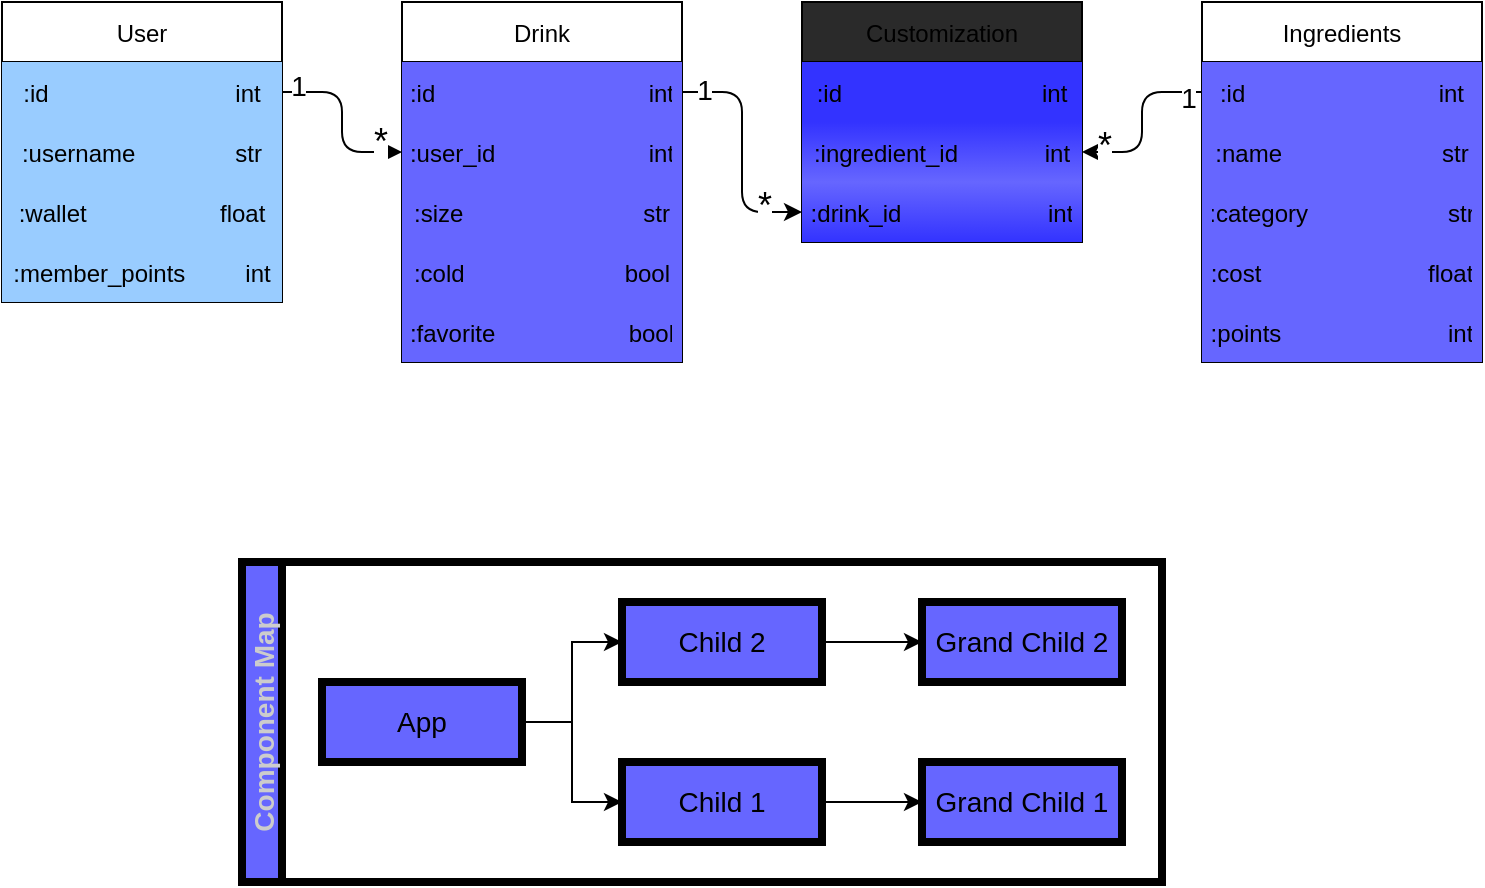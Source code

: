 <mxfile>
    <diagram id="2HZyWjy0fr6DkIYrPwHL" name="Page-1">
        <mxGraphModel dx="449" dy="291" grid="1" gridSize="10" guides="1" tooltips="1" connect="1" arrows="1" fold="1" page="1" pageScale="1" pageWidth="850" pageHeight="1100" math="0" shadow="0">
            <root>
                <mxCell id="0"/>
                <mxCell id="1" parent="0"/>
                <mxCell id="2" value="User" style="swimlane;fontStyle=0;childLayout=stackLayout;horizontal=1;startSize=30;horizontalStack=0;resizeParent=1;resizeParentMax=0;resizeLast=0;collapsible=1;marginBottom=0;" parent="1" vertex="1">
                    <mxGeometry x="80" y="120" width="140" height="150" as="geometry"/>
                </mxCell>
                <mxCell id="3" value=":id                            int" style="text;strokeColor=none;fillColor=#99CCFF;align=center;verticalAlign=middle;spacingLeft=4;spacingRight=4;overflow=hidden;points=[[0,0.5],[1,0.5]];portConstraint=eastwest;rotatable=0;" parent="2" vertex="1">
                    <mxGeometry y="30" width="140" height="30" as="geometry"/>
                </mxCell>
                <mxCell id="4" value=":username               str" style="text;strokeColor=none;fillColor=#99CCFF;align=center;verticalAlign=middle;spacingLeft=4;spacingRight=4;overflow=hidden;points=[[0,0.5],[1,0.5]];portConstraint=eastwest;rotatable=0;" parent="2" vertex="1">
                    <mxGeometry y="60" width="140" height="30" as="geometry"/>
                </mxCell>
                <mxCell id="8" value=":wallet                    float" style="text;strokeColor=none;fillColor=#99CCFF;align=center;verticalAlign=middle;spacingLeft=4;spacingRight=4;overflow=hidden;points=[[0,0.5],[1,0.5]];portConstraint=eastwest;rotatable=0;" parent="2" vertex="1">
                    <mxGeometry y="90" width="140" height="30" as="geometry"/>
                </mxCell>
                <mxCell id="7" value=":member_points         int" style="text;strokeColor=none;fillColor=#99CCFF;align=center;verticalAlign=middle;spacingLeft=4;spacingRight=4;overflow=hidden;points=[[0,0.5],[1,0.5]];portConstraint=eastwest;rotatable=0;" parent="2" vertex="1">
                    <mxGeometry y="120" width="140" height="30" as="geometry"/>
                </mxCell>
                <mxCell id="9" value="Drink" style="swimlane;fontStyle=0;childLayout=stackLayout;horizontal=1;startSize=30;horizontalStack=0;resizeParent=1;resizeParentMax=0;resizeLast=0;collapsible=1;marginBottom=0;" parent="1" vertex="1">
                    <mxGeometry x="280" y="120" width="140" height="180" as="geometry"/>
                </mxCell>
                <mxCell id="10" value=":id                                int" style="text;strokeColor=none;fillColor=#6666FF;align=center;verticalAlign=middle;spacingLeft=4;spacingRight=4;overflow=hidden;points=[[0,0.5],[1,0.5]];portConstraint=eastwest;rotatable=0;" parent="9" vertex="1">
                    <mxGeometry y="30" width="140" height="30" as="geometry"/>
                </mxCell>
                <mxCell id="15" value=":user_id                       int" style="text;strokeColor=none;fillColor=#6666FF;align=center;verticalAlign=middle;spacingLeft=4;spacingRight=4;overflow=hidden;points=[[0,0.5],[1,0.5]];portConstraint=eastwest;rotatable=0;" parent="9" vertex="1">
                    <mxGeometry y="60" width="140" height="30" as="geometry"/>
                </mxCell>
                <mxCell id="78" value=":size                           str" style="text;strokeColor=none;fillColor=#6666FF;align=center;verticalAlign=middle;spacingLeft=4;spacingRight=4;overflow=hidden;points=[[0,0.5],[1,0.5]];portConstraint=eastwest;rotatable=0;" vertex="1" parent="9">
                    <mxGeometry y="90" width="140" height="30" as="geometry"/>
                </mxCell>
                <mxCell id="79" value=":cold                        bool" style="text;strokeColor=none;fillColor=#6666FF;align=center;verticalAlign=middle;spacingLeft=4;spacingRight=4;overflow=hidden;points=[[0,0.5],[1,0.5]];portConstraint=eastwest;rotatable=0;" vertex="1" parent="9">
                    <mxGeometry y="120" width="140" height="30" as="geometry"/>
                </mxCell>
                <mxCell id="29" value=":favorite                    bool" style="text;strokeColor=none;fillColor=#6666FF;align=center;verticalAlign=middle;spacingLeft=4;spacingRight=4;overflow=hidden;points=[[0,0.5],[1,0.5]];portConstraint=eastwest;rotatable=0;" parent="9" vertex="1">
                    <mxGeometry y="150" width="140" height="30" as="geometry"/>
                </mxCell>
                <mxCell id="16" value="" style="edgeStyle=elbowEdgeStyle;elbow=horizontal;endArrow=classic;html=1;exitX=1;exitY=0.5;exitDx=0;exitDy=0;entryX=0;entryY=0.5;entryDx=0;entryDy=0;" parent="1" source="3" target="15" edge="1">
                    <mxGeometry width="50" height="50" relative="1" as="geometry">
                        <mxPoint x="270" y="360" as="sourcePoint"/>
                        <mxPoint x="320" y="310" as="targetPoint"/>
                    </mxGeometry>
                </mxCell>
                <mxCell id="41" value="&lt;font style=&quot;font-size: 14px&quot;&gt;1&lt;/font&gt;" style="edgeLabel;html=1;align=center;verticalAlign=middle;resizable=0;points=[];" parent="16" vertex="1" connectable="0">
                    <mxGeometry x="-0.83" y="3" relative="1" as="geometry">
                        <mxPoint as="offset"/>
                    </mxGeometry>
                </mxCell>
                <mxCell id="42" value="&lt;font style=&quot;font-size: 18px&quot;&gt;*&lt;/font&gt;" style="edgeLabel;html=1;align=center;verticalAlign=middle;resizable=0;points=[];" parent="16" vertex="1" connectable="0">
                    <mxGeometry x="0.741" y="5" relative="1" as="geometry">
                        <mxPoint as="offset"/>
                    </mxGeometry>
                </mxCell>
                <mxCell id="17" value="Ingredients" style="swimlane;fontStyle=0;childLayout=stackLayout;horizontal=1;startSize=30;horizontalStack=0;resizeParent=1;resizeParentMax=0;resizeLast=0;collapsible=1;marginBottom=0;" parent="1" vertex="1">
                    <mxGeometry x="680" y="120" width="140" height="180" as="geometry"/>
                </mxCell>
                <mxCell id="18" value=":id                             int" style="text;strokeColor=none;fillColor=#6666FF;align=center;verticalAlign=middle;spacingLeft=4;spacingRight=4;overflow=hidden;points=[[0,0.5],[1,0.5]];portConstraint=eastwest;rotatable=0;" parent="17" vertex="1">
                    <mxGeometry y="30" width="140" height="30" as="geometry"/>
                </mxCell>
                <mxCell id="19" value=":name                        str" style="text;strokeColor=none;fillColor=#6666FF;align=center;verticalAlign=middle;spacingLeft=4;spacingRight=4;overflow=hidden;points=[[0,0.5],[1,0.5]];portConstraint=eastwest;rotatable=0;" parent="17" vertex="1">
                    <mxGeometry y="60" width="140" height="30" as="geometry"/>
                </mxCell>
                <mxCell id="81" value=":category                     str" style="text;strokeColor=none;fillColor=#6666FF;align=center;verticalAlign=middle;spacingLeft=4;spacingRight=4;overflow=hidden;points=[[0,0.5],[1,0.5]];portConstraint=eastwest;rotatable=0;" vertex="1" parent="17">
                    <mxGeometry y="90" width="140" height="30" as="geometry"/>
                </mxCell>
                <mxCell id="34" value=":cost                         float" style="text;strokeColor=none;fillColor=#6666FF;align=center;verticalAlign=middle;spacingLeft=4;spacingRight=4;overflow=hidden;points=[[0,0.5],[1,0.5]];portConstraint=eastwest;rotatable=0;" parent="17" vertex="1">
                    <mxGeometry y="120" width="140" height="30" as="geometry"/>
                </mxCell>
                <mxCell id="22" value=":points                         int" style="text;strokeColor=none;fillColor=#6666FF;align=center;verticalAlign=middle;spacingLeft=4;spacingRight=4;overflow=hidden;points=[[0,0.5],[1,0.5]];portConstraint=eastwest;rotatable=0;" parent="17" vertex="1">
                    <mxGeometry y="150" width="140" height="30" as="geometry"/>
                </mxCell>
                <mxCell id="30" value="Customization" style="swimlane;fontStyle=0;childLayout=stackLayout;horizontal=1;startSize=30;horizontalStack=0;resizeParent=1;resizeParentMax=0;resizeLast=0;collapsible=1;marginBottom=0;fillColor=#2A2A2A;" parent="1" vertex="1">
                    <mxGeometry x="480" y="120" width="140" height="120" as="geometry"/>
                </mxCell>
                <mxCell id="76" value=":id                              int" style="text;strokeColor=none;fillColor=#3333FF;align=center;verticalAlign=middle;spacingLeft=4;spacingRight=4;overflow=hidden;points=[[0,0.5],[1,0.5]];portConstraint=eastwest;rotatable=0;" parent="30" vertex="1">
                    <mxGeometry y="30" width="140" height="30" as="geometry"/>
                </mxCell>
                <mxCell id="21" value=":ingredient_id             int" style="text;strokeColor=none;fillColor=#3333FF;align=center;verticalAlign=middle;spacingLeft=4;spacingRight=4;overflow=hidden;points=[[0,0.5],[1,0.5]];portConstraint=eastwest;rotatable=0;gradientColor=#6666FF;gradientDirection=south;" parent="30" vertex="1">
                    <mxGeometry y="60" width="140" height="30" as="geometry"/>
                </mxCell>
                <mxCell id="20" value=":drink_id                      int" style="text;strokeColor=none;fillColor=#3333FF;align=center;verticalAlign=middle;spacingLeft=4;spacingRight=4;overflow=hidden;points=[[0,0.5],[1,0.5]];portConstraint=eastwest;rotatable=0;gradientColor=#6666FF;gradientDirection=north;" parent="30" vertex="1">
                    <mxGeometry y="90" width="140" height="30" as="geometry"/>
                </mxCell>
                <mxCell id="36" value="" style="edgeStyle=elbowEdgeStyle;elbow=horizontal;endArrow=classic;html=1;exitX=1;exitY=0.5;exitDx=0;exitDy=0;entryX=0;entryY=0.5;entryDx=0;entryDy=0;" parent="1" source="10" target="20" edge="1">
                    <mxGeometry width="50" height="50" relative="1" as="geometry">
                        <mxPoint x="400" y="360" as="sourcePoint"/>
                        <mxPoint x="480" y="330" as="targetPoint"/>
                        <Array as="points">
                            <mxPoint x="450" y="225"/>
                        </Array>
                    </mxGeometry>
                </mxCell>
                <mxCell id="43" value="&lt;font style=&quot;font-size: 14px&quot;&gt;1&lt;/font&gt;" style="edgeLabel;html=1;align=center;verticalAlign=middle;resizable=0;points=[];" parent="36" vertex="1" connectable="0">
                    <mxGeometry x="-0.82" y="1" relative="1" as="geometry">
                        <mxPoint as="offset"/>
                    </mxGeometry>
                </mxCell>
                <mxCell id="44" value="&lt;font style=&quot;font-size: 18px&quot;&gt;*&lt;/font&gt;" style="edgeLabel;html=1;align=center;verticalAlign=middle;resizable=0;points=[];" parent="36" vertex="1" connectable="0">
                    <mxGeometry x="0.686" y="3" relative="1" as="geometry">
                        <mxPoint as="offset"/>
                    </mxGeometry>
                </mxCell>
                <mxCell id="37" value="" style="edgeStyle=elbowEdgeStyle;elbow=horizontal;endArrow=classic;html=1;exitX=0;exitY=0.5;exitDx=0;exitDy=0;entryX=1;entryY=0.5;entryDx=0;entryDy=0;" parent="1" target="21" edge="1" source="18">
                    <mxGeometry width="50" height="50" relative="1" as="geometry">
                        <mxPoint x="690" y="320" as="sourcePoint"/>
                        <mxPoint x="650" y="280" as="targetPoint"/>
                    </mxGeometry>
                </mxCell>
                <mxCell id="46" value="&lt;font style=&quot;font-size: 14px&quot;&gt;1&lt;/font&gt;" style="edgeLabel;html=1;align=center;verticalAlign=middle;resizable=0;points=[];fontSize=18;" parent="37" vertex="1" connectable="0">
                    <mxGeometry x="-0.849" y="2" relative="1" as="geometry">
                        <mxPoint as="offset"/>
                    </mxGeometry>
                </mxCell>
                <mxCell id="47" value="*" style="edgeLabel;html=1;align=center;verticalAlign=middle;resizable=0;points=[];fontSize=18;" parent="37" vertex="1" connectable="0">
                    <mxGeometry x="0.751" y="-3" relative="1" as="geometry">
                        <mxPoint as="offset"/>
                    </mxGeometry>
                </mxCell>
                <mxCell id="50" value="Component Map" style="swimlane;startSize=20;horizontal=0;childLayout=treeLayout;horizontalTree=1;resizable=0;containerType=tree;fillStyle=solid;fontSize=14;fontColor=#CCCCCC;strokeWidth=4;fillColor=#6666FF;gradientColor=none;gradientDirection=north;" parent="1" vertex="1">
                    <mxGeometry x="200" y="400" width="460" height="160" as="geometry"/>
                </mxCell>
                <mxCell id="51" value="App" style="whiteSpace=wrap;html=1;fillStyle=solid;fontSize=14;fontColor=#000000;strokeWidth=4;fillColor=#6666FF;gradientColor=none;gradientDirection=north;" parent="50" vertex="1">
                    <mxGeometry x="40" y="60" width="100" height="40" as="geometry"/>
                </mxCell>
                <mxCell id="52" value="Child 1" style="whiteSpace=wrap;html=1;fillStyle=solid;fontSize=14;fontColor=#000000;strokeWidth=4;fillColor=#6666FF;gradientColor=none;gradientDirection=north;" parent="50" vertex="1">
                    <mxGeometry x="190" y="100" width="100" height="40" as="geometry"/>
                </mxCell>
                <mxCell id="53" value="" style="edgeStyle=elbowEdgeStyle;elbow=horizontal;html=1;rounded=0;fontSize=14;fontColor=#000000;" parent="50" source="51" target="52" edge="1">
                    <mxGeometry relative="1" as="geometry"/>
                </mxCell>
                <mxCell id="54" value="Child 2" style="whiteSpace=wrap;html=1;fillStyle=solid;fontSize=14;fontColor=#000000;strokeWidth=4;fillColor=#6666FF;gradientColor=none;gradientDirection=north;" parent="50" vertex="1">
                    <mxGeometry x="190" y="20" width="100" height="40" as="geometry"/>
                </mxCell>
                <mxCell id="55" value="" style="edgeStyle=elbowEdgeStyle;elbow=horizontal;html=1;rounded=0;fontSize=14;fontColor=#000000;" parent="50" source="51" target="54" edge="1">
                    <mxGeometry relative="1" as="geometry"/>
                </mxCell>
                <mxCell id="57" value="" style="edgeStyle=elbowEdgeStyle;elbow=horizontal;html=1;rounded=0;fontSize=14;fontColor=#000000;" parent="50" source="54" target="58" edge="1">
                    <mxGeometry relative="1" as="geometry">
                        <mxPoint x="340.0" y="480" as="sourcePoint"/>
                    </mxGeometry>
                </mxCell>
                <mxCell id="58" value="Grand Child 2" style="whiteSpace=wrap;html=1;fillStyle=solid;fontSize=14;fontColor=#000000;strokeWidth=4;fillColor=#6666FF;gradientColor=none;gradientDirection=north;" parent="50" vertex="1">
                    <mxGeometry x="340" y="20" width="100" height="40" as="geometry"/>
                </mxCell>
                <mxCell id="59" value="" style="edgeStyle=elbowEdgeStyle;elbow=horizontal;html=1;rounded=0;fontSize=14;fontColor=#000000;" parent="50" source="52" target="60" edge="1">
                    <mxGeometry relative="1" as="geometry">
                        <mxPoint x="340.0" y="480" as="sourcePoint"/>
                    </mxGeometry>
                </mxCell>
                <mxCell id="60" value="Grand Child 1" style="whiteSpace=wrap;html=1;fillStyle=solid;fontSize=14;fontColor=#000000;strokeWidth=4;fillColor=#6666FF;gradientColor=none;gradientDirection=north;" parent="50" vertex="1">
                    <mxGeometry x="340" y="100" width="100" height="40" as="geometry"/>
                </mxCell>
            </root>
        </mxGraphModel>
    </diagram>
</mxfile>